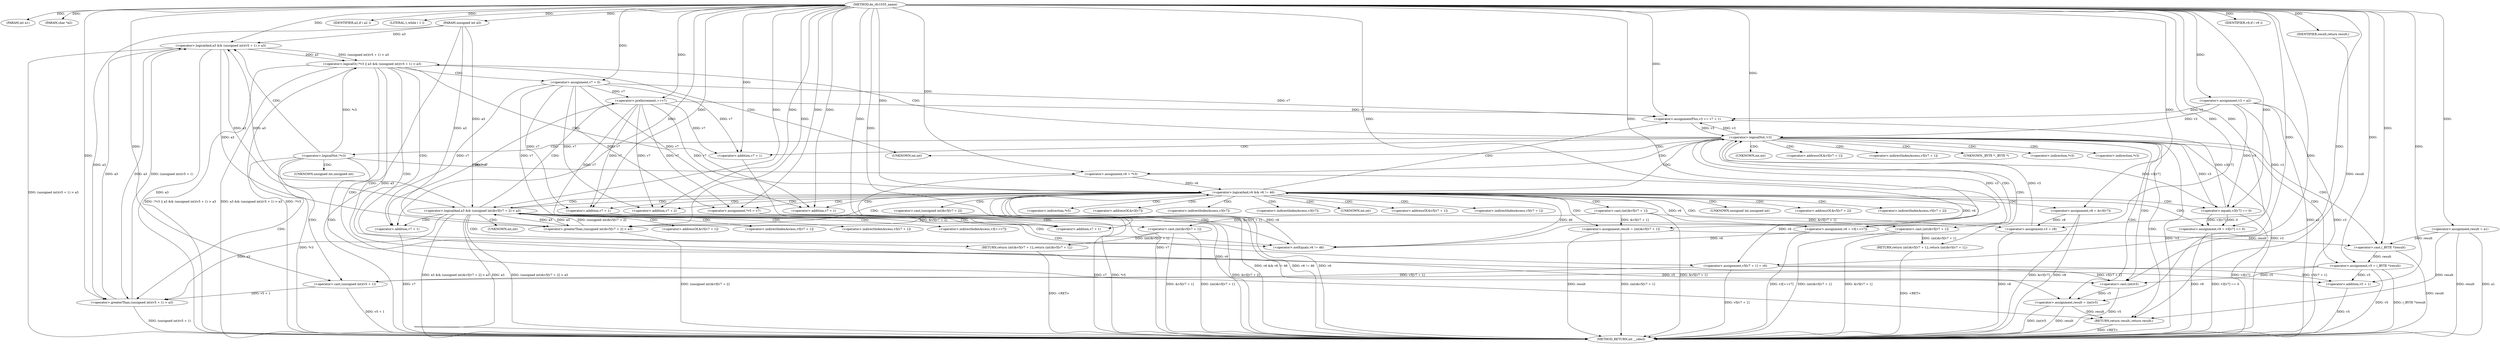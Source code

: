 digraph do_rfc1035_name {  
"1000108" [label = "(METHOD,do_rfc1035_name)" ]
"1000257" [label = "(METHOD_RETURN,int __cdecl)" ]
"1000109" [label = "(PARAM,int a1)" ]
"1000110" [label = "(PARAM,char *a2)" ]
"1000111" [label = "(PARAM,unsigned int a3)" ]
"1000120" [label = "(<operator>.assignment,v3 = a2)" ]
"1000123" [label = "(<operator>.assignment,result = a1)" ]
"1000127" [label = "(IDENTIFIER,a2,if ( a2 ))" ]
"1000130" [label = "(LITERAL,1,while ( 1 ))" ]
"1000132" [label = "(<operator>.assignment,v5 = (_BYTE *)result)" ]
"1000134" [label = "(<operator>.cast,(_BYTE *)result)" ]
"1000137" [label = "(<operator>.assignment,v6 = *v3)" ]
"1000142" [label = "(<operator>.logicalOr,!*v3 || a3 && (unsigned int)(v5 + 1) > a3)" ]
"1000143" [label = "(<operator>.logicalNot,!*v3)" ]
"1000146" [label = "(<operator>.logicalAnd,a3 && (unsigned int)(v5 + 1) > a3)" ]
"1000148" [label = "(<operator>.greaterThan,(unsigned int)(v5 + 1) > a3)" ]
"1000149" [label = "(<operator>.cast,(unsigned int)(v5 + 1))" ]
"1000151" [label = "(<operator>.addition,v5 + 1)" ]
"1000156" [label = "(<operator>.assignment,v7 = 0)" ]
"1000160" [label = "(<operator>.logicalAnd,v6 && v6 != 46)" ]
"1000162" [label = "(<operator>.notEquals,v6 != 46)" ]
"1000167" [label = "(<operator>.logicalAnd,a3 && (unsigned int)&v5[v7 + 2] > a3)" ]
"1000169" [label = "(<operator>.greaterThan,(unsigned int)&v5[v7 + 2] > a3)" ]
"1000170" [label = "(<operator>.cast,(unsigned int)&v5[v7 + 2])" ]
"1000175" [label = "(<operator>.addition,v7 + 2)" ]
"1000179" [label = "(RETURN,return (int)&v5[v7 + 1];,return (int)&v5[v7 + 1];)" ]
"1000180" [label = "(<operator>.cast,(int)&v5[v7 + 1])" ]
"1000185" [label = "(<operator>.addition,v7 + 1)" ]
"1000188" [label = "(<operator>.assignment,v5[v7 + 1] = v6)" ]
"1000191" [label = "(<operator>.addition,v7 + 1)" ]
"1000195" [label = "(<operator>.assignment,v6 = v3[++v7])" ]
"1000199" [label = "(<operator>.preIncrement,++v7)" ]
"1000201" [label = "(<operator>.assignment,*v5 = v7)" ]
"1000205" [label = "(<operator>.assignment,v8 = &v3[v7])" ]
"1000211" [label = "(<operator>.assignment,v9 = v3[v7] == 0)" ]
"1000213" [label = "(<operator>.equals,v3[v7] == 0)" ]
"1000218" [label = "(<operator>.assignmentPlus,v3 += v7 + 1)" ]
"1000220" [label = "(<operator>.addition,v7 + 1)" ]
"1000224" [label = "(IDENTIFIER,v9,if ( v9 ))" ]
"1000225" [label = "(<operator>.assignment,v3 = v8)" ]
"1000228" [label = "(<operator>.assignment,result = (int)&v5[v7 + 1])" ]
"1000230" [label = "(<operator>.cast,(int)&v5[v7 + 1])" ]
"1000235" [label = "(<operator>.addition,v7 + 1)" ]
"1000239" [label = "(<operator>.logicalNot,!v3)" ]
"1000241" [label = "(RETURN,return (int)&v5[v7 + 1];,return (int)&v5[v7 + 1];)" ]
"1000242" [label = "(<operator>.cast,(int)&v5[v7 + 1])" ]
"1000247" [label = "(<operator>.addition,v7 + 1)" ]
"1000250" [label = "(<operator>.assignment,result = (int)v5)" ]
"1000252" [label = "(<operator>.cast,(int)v5)" ]
"1000255" [label = "(RETURN,return result;,return result;)" ]
"1000256" [label = "(IDENTIFIER,result,return result;)" ]
"1000135" [label = "(UNKNOWN,_BYTE *,_BYTE *)" ]
"1000139" [label = "(<operator>.indirection,*v3)" ]
"1000144" [label = "(<operator>.indirection,*v3)" ]
"1000150" [label = "(UNKNOWN,unsigned int,unsigned int)" ]
"1000171" [label = "(UNKNOWN,unsigned int,unsigned int)" ]
"1000172" [label = "(<operator>.addressOf,&v5[v7 + 2])" ]
"1000173" [label = "(<operator>.indirectIndexAccess,v5[v7 + 2])" ]
"1000181" [label = "(UNKNOWN,int,int)" ]
"1000182" [label = "(<operator>.addressOf,&v5[v7 + 1])" ]
"1000183" [label = "(<operator>.indirectIndexAccess,v5[v7 + 1])" ]
"1000189" [label = "(<operator>.indirectIndexAccess,v5[v7 + 1])" ]
"1000197" [label = "(<operator>.indirectIndexAccess,v3[++v7])" ]
"1000202" [label = "(<operator>.indirection,*v5)" ]
"1000207" [label = "(<operator>.addressOf,&v3[v7])" ]
"1000208" [label = "(<operator>.indirectIndexAccess,v3[v7])" ]
"1000214" [label = "(<operator>.indirectIndexAccess,v3[v7])" ]
"1000231" [label = "(UNKNOWN,int,int)" ]
"1000232" [label = "(<operator>.addressOf,&v5[v7 + 1])" ]
"1000233" [label = "(<operator>.indirectIndexAccess,v5[v7 + 1])" ]
"1000243" [label = "(UNKNOWN,int,int)" ]
"1000244" [label = "(<operator>.addressOf,&v5[v7 + 1])" ]
"1000245" [label = "(<operator>.indirectIndexAccess,v5[v7 + 1])" ]
"1000253" [label = "(UNKNOWN,int,int)" ]
  "1000241" -> "1000257"  [ label = "DDG: <RET>"] 
  "1000255" -> "1000257"  [ label = "DDG: <RET>"] 
  "1000179" -> "1000257"  [ label = "DDG: <RET>"] 
  "1000123" -> "1000257"  [ label = "DDG: result"] 
  "1000213" -> "1000257"  [ label = "DDG: v3[v7]"] 
  "1000137" -> "1000257"  [ label = "DDG: v6"] 
  "1000123" -> "1000257"  [ label = "DDG: a1"] 
  "1000250" -> "1000257"  [ label = "DDG: result"] 
  "1000211" -> "1000257"  [ label = "DDG: v9"] 
  "1000167" -> "1000257"  [ label = "DDG: a3 && (unsigned int)&v5[v7 + 2] > a3"] 
  "1000143" -> "1000257"  [ label = "DDG: *v3"] 
  "1000134" -> "1000257"  [ label = "DDG: result"] 
  "1000160" -> "1000257"  [ label = "DDG: v6"] 
  "1000142" -> "1000257"  [ label = "DDG: !*v3"] 
  "1000188" -> "1000257"  [ label = "DDG: v5[v7 + 1]"] 
  "1000239" -> "1000257"  [ label = "DDG: !v3"] 
  "1000242" -> "1000257"  [ label = "DDG: &v5[v7 + 1]"] 
  "1000120" -> "1000257"  [ label = "DDG: a2"] 
  "1000142" -> "1000257"  [ label = "DDG: !*v3 || a3 && (unsigned int)(v5 + 1) > a3"] 
  "1000211" -> "1000257"  [ label = "DDG: v3[v7] == 0"] 
  "1000228" -> "1000257"  [ label = "DDG: (int)&v5[v7 + 1]"] 
  "1000228" -> "1000257"  [ label = "DDG: result"] 
  "1000151" -> "1000257"  [ label = "DDG: v5"] 
  "1000120" -> "1000257"  [ label = "DDG: v3"] 
  "1000132" -> "1000257"  [ label = "DDG: (_BYTE *)result"] 
  "1000225" -> "1000257"  [ label = "DDG: v8"] 
  "1000132" -> "1000257"  [ label = "DDG: v5"] 
  "1000148" -> "1000257"  [ label = "DDG: (unsigned int)(v5 + 1)"] 
  "1000180" -> "1000257"  [ label = "DDG: (int)&v5[v7 + 1]"] 
  "1000180" -> "1000257"  [ label = "DDG: &v5[v7 + 1]"] 
  "1000146" -> "1000257"  [ label = "DDG: a3"] 
  "1000146" -> "1000257"  [ label = "DDG: (unsigned int)(v5 + 1) > a3"] 
  "1000235" -> "1000257"  [ label = "DDG: v7"] 
  "1000230" -> "1000257"  [ label = "DDG: &v5[v7 + 1]"] 
  "1000205" -> "1000257"  [ label = "DDG: &v3[v7]"] 
  "1000247" -> "1000257"  [ label = "DDG: v7"] 
  "1000169" -> "1000257"  [ label = "DDG: (unsigned int)&v5[v7 + 2]"] 
  "1000250" -> "1000257"  [ label = "DDG: (int)v5"] 
  "1000205" -> "1000257"  [ label = "DDG: v8"] 
  "1000242" -> "1000257"  [ label = "DDG: (int)&v5[v7 + 1]"] 
  "1000167" -> "1000257"  [ label = "DDG: (unsigned int)&v5[v7 + 2] > a3"] 
  "1000160" -> "1000257"  [ label = "DDG: v6 && v6 != 46"] 
  "1000252" -> "1000257"  [ label = "DDG: v5"] 
  "1000111" -> "1000257"  [ label = "DDG: a3"] 
  "1000170" -> "1000257"  [ label = "DDG: &v5[v7 + 2]"] 
  "1000201" -> "1000257"  [ label = "DDG: *v5"] 
  "1000195" -> "1000257"  [ label = "DDG: v3[++v7]"] 
  "1000142" -> "1000257"  [ label = "DDG: a3 && (unsigned int)(v5 + 1) > a3"] 
  "1000239" -> "1000257"  [ label = "DDG: v3"] 
  "1000167" -> "1000257"  [ label = "DDG: a3"] 
  "1000160" -> "1000257"  [ label = "DDG: v6 != 46"] 
  "1000149" -> "1000257"  [ label = "DDG: v5 + 1"] 
  "1000185" -> "1000257"  [ label = "DDG: v7"] 
  "1000108" -> "1000109"  [ label = "DDG: "] 
  "1000108" -> "1000110"  [ label = "DDG: "] 
  "1000108" -> "1000111"  [ label = "DDG: "] 
  "1000108" -> "1000120"  [ label = "DDG: "] 
  "1000108" -> "1000123"  [ label = "DDG: "] 
  "1000108" -> "1000127"  [ label = "DDG: "] 
  "1000108" -> "1000130"  [ label = "DDG: "] 
  "1000134" -> "1000132"  [ label = "DDG: result"] 
  "1000108" -> "1000132"  [ label = "DDG: "] 
  "1000123" -> "1000134"  [ label = "DDG: result"] 
  "1000228" -> "1000134"  [ label = "DDG: result"] 
  "1000108" -> "1000134"  [ label = "DDG: "] 
  "1000143" -> "1000137"  [ label = "DDG: *v3"] 
  "1000108" -> "1000137"  [ label = "DDG: "] 
  "1000143" -> "1000142"  [ label = "DDG: *v3"] 
  "1000146" -> "1000142"  [ label = "DDG: a3"] 
  "1000146" -> "1000142"  [ label = "DDG: (unsigned int)(v5 + 1) > a3"] 
  "1000148" -> "1000146"  [ label = "DDG: a3"] 
  "1000167" -> "1000146"  [ label = "DDG: a3"] 
  "1000111" -> "1000146"  [ label = "DDG: a3"] 
  "1000108" -> "1000146"  [ label = "DDG: "] 
  "1000148" -> "1000146"  [ label = "DDG: (unsigned int)(v5 + 1)"] 
  "1000149" -> "1000148"  [ label = "DDG: v5 + 1"] 
  "1000188" -> "1000149"  [ label = "DDG: v5[v7 + 1]"] 
  "1000132" -> "1000149"  [ label = "DDG: v5"] 
  "1000108" -> "1000149"  [ label = "DDG: "] 
  "1000188" -> "1000151"  [ label = "DDG: v5[v7 + 1]"] 
  "1000132" -> "1000151"  [ label = "DDG: v5"] 
  "1000108" -> "1000151"  [ label = "DDG: "] 
  "1000146" -> "1000148"  [ label = "DDG: a3"] 
  "1000167" -> "1000148"  [ label = "DDG: a3"] 
  "1000111" -> "1000148"  [ label = "DDG: a3"] 
  "1000108" -> "1000148"  [ label = "DDG: "] 
  "1000108" -> "1000156"  [ label = "DDG: "] 
  "1000162" -> "1000160"  [ label = "DDG: v6"] 
  "1000137" -> "1000160"  [ label = "DDG: v6"] 
  "1000195" -> "1000160"  [ label = "DDG: v6"] 
  "1000108" -> "1000160"  [ label = "DDG: "] 
  "1000162" -> "1000160"  [ label = "DDG: 46"] 
  "1000137" -> "1000162"  [ label = "DDG: v6"] 
  "1000195" -> "1000162"  [ label = "DDG: v6"] 
  "1000108" -> "1000162"  [ label = "DDG: "] 
  "1000169" -> "1000167"  [ label = "DDG: a3"] 
  "1000146" -> "1000167"  [ label = "DDG: a3"] 
  "1000111" -> "1000167"  [ label = "DDG: a3"] 
  "1000108" -> "1000167"  [ label = "DDG: "] 
  "1000169" -> "1000167"  [ label = "DDG: (unsigned int)&v5[v7 + 2]"] 
  "1000170" -> "1000169"  [ label = "DDG: &v5[v7 + 2]"] 
  "1000199" -> "1000175"  [ label = "DDG: v7"] 
  "1000156" -> "1000175"  [ label = "DDG: v7"] 
  "1000108" -> "1000175"  [ label = "DDG: "] 
  "1000146" -> "1000169"  [ label = "DDG: a3"] 
  "1000167" -> "1000169"  [ label = "DDG: a3"] 
  "1000111" -> "1000169"  [ label = "DDG: a3"] 
  "1000108" -> "1000169"  [ label = "DDG: "] 
  "1000180" -> "1000179"  [ label = "DDG: (int)&v5[v7 + 1]"] 
  "1000230" -> "1000180"  [ label = "DDG: &v5[v7 + 1]"] 
  "1000199" -> "1000185"  [ label = "DDG: v7"] 
  "1000156" -> "1000185"  [ label = "DDG: v7"] 
  "1000108" -> "1000185"  [ label = "DDG: "] 
  "1000160" -> "1000188"  [ label = "DDG: v6"] 
  "1000108" -> "1000188"  [ label = "DDG: "] 
  "1000199" -> "1000191"  [ label = "DDG: v7"] 
  "1000156" -> "1000191"  [ label = "DDG: v7"] 
  "1000108" -> "1000191"  [ label = "DDG: "] 
  "1000120" -> "1000195"  [ label = "DDG: v3"] 
  "1000239" -> "1000195"  [ label = "DDG: v3"] 
  "1000108" -> "1000195"  [ label = "DDG: "] 
  "1000108" -> "1000199"  [ label = "DDG: "] 
  "1000156" -> "1000199"  [ label = "DDG: v7"] 
  "1000199" -> "1000201"  [ label = "DDG: v7"] 
  "1000156" -> "1000201"  [ label = "DDG: v7"] 
  "1000108" -> "1000201"  [ label = "DDG: "] 
  "1000108" -> "1000205"  [ label = "DDG: "] 
  "1000213" -> "1000211"  [ label = "DDG: v3[v7]"] 
  "1000213" -> "1000211"  [ label = "DDG: 0"] 
  "1000108" -> "1000211"  [ label = "DDG: "] 
  "1000120" -> "1000213"  [ label = "DDG: v3"] 
  "1000239" -> "1000213"  [ label = "DDG: v3"] 
  "1000108" -> "1000213"  [ label = "DDG: "] 
  "1000108" -> "1000218"  [ label = "DDG: "] 
  "1000199" -> "1000218"  [ label = "DDG: v7"] 
  "1000156" -> "1000218"  [ label = "DDG: v7"] 
  "1000120" -> "1000218"  [ label = "DDG: v3"] 
  "1000213" -> "1000218"  [ label = "DDG: v3[v7]"] 
  "1000239" -> "1000218"  [ label = "DDG: v3"] 
  "1000108" -> "1000220"  [ label = "DDG: "] 
  "1000199" -> "1000220"  [ label = "DDG: v7"] 
  "1000156" -> "1000220"  [ label = "DDG: v7"] 
  "1000108" -> "1000224"  [ label = "DDG: "] 
  "1000205" -> "1000225"  [ label = "DDG: v8"] 
  "1000108" -> "1000225"  [ label = "DDG: "] 
  "1000230" -> "1000228"  [ label = "DDG: &v5[v7 + 1]"] 
  "1000108" -> "1000228"  [ label = "DDG: "] 
  "1000108" -> "1000235"  [ label = "DDG: "] 
  "1000199" -> "1000235"  [ label = "DDG: v7"] 
  "1000156" -> "1000235"  [ label = "DDG: v7"] 
  "1000213" -> "1000239"  [ label = "DDG: v3[v7]"] 
  "1000225" -> "1000239"  [ label = "DDG: v3"] 
  "1000218" -> "1000239"  [ label = "DDG: v3"] 
  "1000108" -> "1000239"  [ label = "DDG: "] 
  "1000120" -> "1000239"  [ label = "DDG: v3"] 
  "1000242" -> "1000241"  [ label = "DDG: (int)&v5[v7 + 1]"] 
  "1000230" -> "1000242"  [ label = "DDG: &v5[v7 + 1]"] 
  "1000108" -> "1000247"  [ label = "DDG: "] 
  "1000199" -> "1000247"  [ label = "DDG: v7"] 
  "1000156" -> "1000247"  [ label = "DDG: v7"] 
  "1000252" -> "1000250"  [ label = "DDG: v5"] 
  "1000108" -> "1000250"  [ label = "DDG: "] 
  "1000188" -> "1000252"  [ label = "DDG: v5[v7 + 1]"] 
  "1000132" -> "1000252"  [ label = "DDG: v5"] 
  "1000108" -> "1000252"  [ label = "DDG: "] 
  "1000256" -> "1000255"  [ label = "DDG: result"] 
  "1000123" -> "1000255"  [ label = "DDG: result"] 
  "1000250" -> "1000255"  [ label = "DDG: result"] 
  "1000108" -> "1000256"  [ label = "DDG: "] 
  "1000142" -> "1000255"  [ label = "CDG: "] 
  "1000142" -> "1000253"  [ label = "CDG: "] 
  "1000142" -> "1000252"  [ label = "CDG: "] 
  "1000142" -> "1000250"  [ label = "CDG: "] 
  "1000142" -> "1000160"  [ label = "CDG: "] 
  "1000142" -> "1000156"  [ label = "CDG: "] 
  "1000142" -> "1000162"  [ label = "CDG: "] 
  "1000143" -> "1000146"  [ label = "CDG: "] 
  "1000143" -> "1000151"  [ label = "CDG: "] 
  "1000143" -> "1000150"  [ label = "CDG: "] 
  "1000143" -> "1000149"  [ label = "CDG: "] 
  "1000143" -> "1000148"  [ label = "CDG: "] 
  "1000160" -> "1000167"  [ label = "CDG: "] 
  "1000160" -> "1000208"  [ label = "CDG: "] 
  "1000160" -> "1000207"  [ label = "CDG: "] 
  "1000160" -> "1000205"  [ label = "CDG: "] 
  "1000160" -> "1000202"  [ label = "CDG: "] 
  "1000160" -> "1000201"  [ label = "CDG: "] 
  "1000160" -> "1000220"  [ label = "CDG: "] 
  "1000160" -> "1000218"  [ label = "CDG: "] 
  "1000160" -> "1000214"  [ label = "CDG: "] 
  "1000160" -> "1000213"  [ label = "CDG: "] 
  "1000160" -> "1000211"  [ label = "CDG: "] 
  "1000160" -> "1000239"  [ label = "CDG: "] 
  "1000160" -> "1000235"  [ label = "CDG: "] 
  "1000160" -> "1000233"  [ label = "CDG: "] 
  "1000160" -> "1000232"  [ label = "CDG: "] 
  "1000160" -> "1000231"  [ label = "CDG: "] 
  "1000160" -> "1000230"  [ label = "CDG: "] 
  "1000160" -> "1000228"  [ label = "CDG: "] 
  "1000160" -> "1000175"  [ label = "CDG: "] 
  "1000160" -> "1000173"  [ label = "CDG: "] 
  "1000160" -> "1000172"  [ label = "CDG: "] 
  "1000160" -> "1000171"  [ label = "CDG: "] 
  "1000160" -> "1000170"  [ label = "CDG: "] 
  "1000160" -> "1000169"  [ label = "CDG: "] 
  "1000160" -> "1000225"  [ label = "CDG: "] 
  "1000167" -> "1000191"  [ label = "CDG: "] 
  "1000167" -> "1000189"  [ label = "CDG: "] 
  "1000167" -> "1000188"  [ label = "CDG: "] 
  "1000167" -> "1000185"  [ label = "CDG: "] 
  "1000167" -> "1000183"  [ label = "CDG: "] 
  "1000167" -> "1000182"  [ label = "CDG: "] 
  "1000167" -> "1000181"  [ label = "CDG: "] 
  "1000167" -> "1000180"  [ label = "CDG: "] 
  "1000167" -> "1000179"  [ label = "CDG: "] 
  "1000167" -> "1000199"  [ label = "CDG: "] 
  "1000167" -> "1000197"  [ label = "CDG: "] 
  "1000167" -> "1000195"  [ label = "CDG: "] 
  "1000167" -> "1000160"  [ label = "CDG: "] 
  "1000167" -> "1000162"  [ label = "CDG: "] 
  "1000239" -> "1000247"  [ label = "CDG: "] 
  "1000239" -> "1000245"  [ label = "CDG: "] 
  "1000239" -> "1000244"  [ label = "CDG: "] 
  "1000239" -> "1000243"  [ label = "CDG: "] 
  "1000239" -> "1000242"  [ label = "CDG: "] 
  "1000239" -> "1000241"  [ label = "CDG: "] 
  "1000239" -> "1000255"  [ label = "CDG: "] 
  "1000239" -> "1000253"  [ label = "CDG: "] 
  "1000239" -> "1000252"  [ label = "CDG: "] 
  "1000239" -> "1000250"  [ label = "CDG: "] 
  "1000239" -> "1000144"  [ label = "CDG: "] 
  "1000239" -> "1000143"  [ label = "CDG: "] 
  "1000239" -> "1000142"  [ label = "CDG: "] 
  "1000239" -> "1000139"  [ label = "CDG: "] 
  "1000239" -> "1000137"  [ label = "CDG: "] 
  "1000239" -> "1000135"  [ label = "CDG: "] 
  "1000239" -> "1000134"  [ label = "CDG: "] 
  "1000239" -> "1000132"  [ label = "CDG: "] 
}
